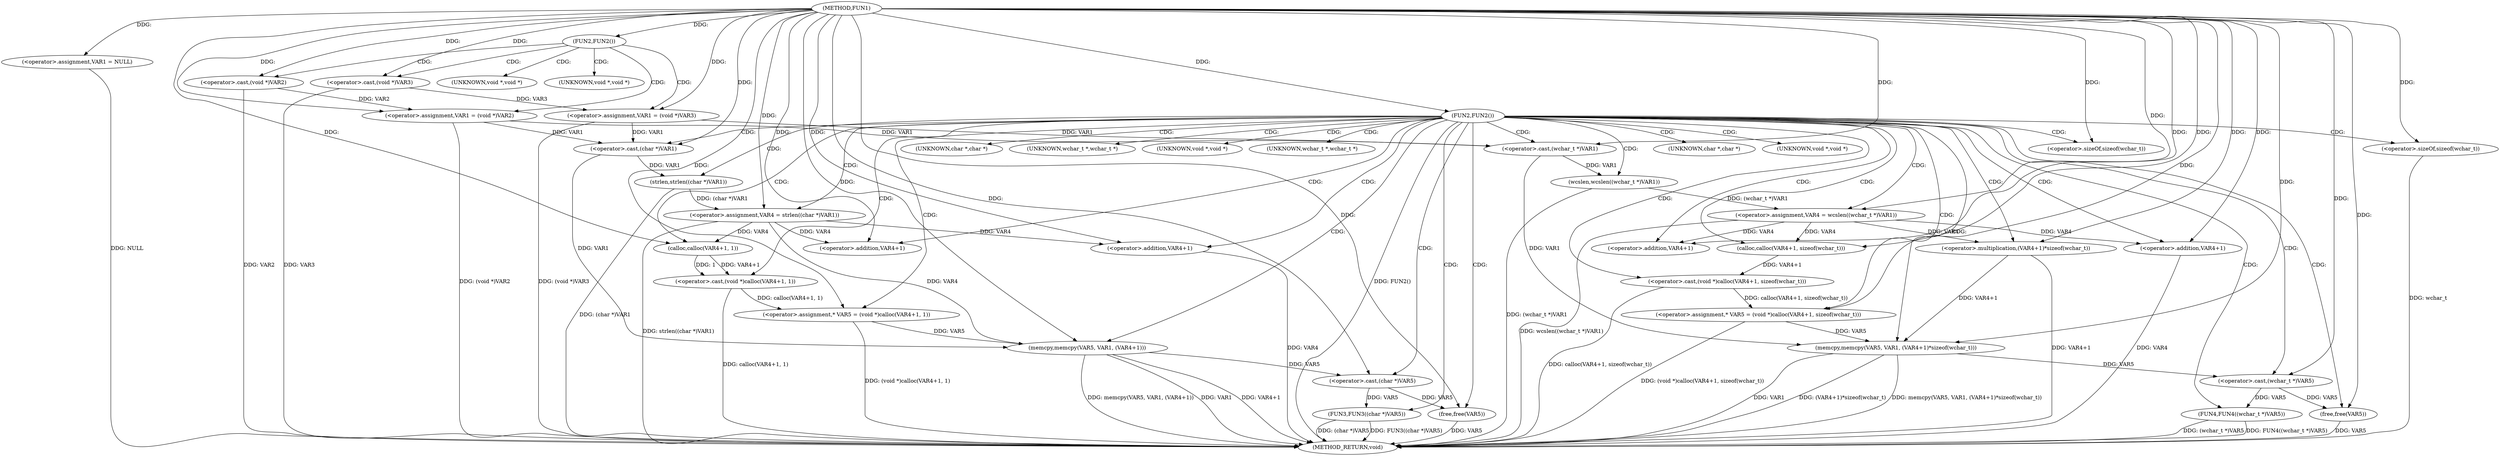 digraph FUN1 {  
"1000100" [label = "(METHOD,FUN1)" ]
"1000190" [label = "(METHOD_RETURN,void)" ]
"1000103" [label = "(<operator>.assignment,VAR1 = NULL)" ]
"1000107" [label = "(FUN2,FUN2())" ]
"1000109" [label = "(<operator>.assignment,VAR1 = (void *)VAR2)" ]
"1000111" [label = "(<operator>.cast,(void *)VAR2)" ]
"1000116" [label = "(<operator>.assignment,VAR1 = (void *)VAR3)" ]
"1000118" [label = "(<operator>.cast,(void *)VAR3)" ]
"1000122" [label = "(FUN2,FUN2())" ]
"1000126" [label = "(<operator>.assignment,VAR4 = strlen((char *)VAR1))" ]
"1000128" [label = "(strlen,strlen((char *)VAR1))" ]
"1000129" [label = "(<operator>.cast,(char *)VAR1)" ]
"1000133" [label = "(<operator>.assignment,* VAR5 = (void *)calloc(VAR4+1, 1))" ]
"1000135" [label = "(<operator>.cast,(void *)calloc(VAR4+1, 1))" ]
"1000137" [label = "(calloc,calloc(VAR4+1, 1))" ]
"1000138" [label = "(<operator>.addition,VAR4+1)" ]
"1000142" [label = "(memcpy,memcpy(VAR5, VAR1, (VAR4+1)))" ]
"1000145" [label = "(<operator>.addition,VAR4+1)" ]
"1000148" [label = "(FUN3,FUN3((char *)VAR5))" ]
"1000149" [label = "(<operator>.cast,(char *)VAR5)" ]
"1000152" [label = "(free,free(VAR5))" ]
"1000158" [label = "(<operator>.assignment,VAR4 = wcslen((wchar_t *)VAR1))" ]
"1000160" [label = "(wcslen,wcslen((wchar_t *)VAR1))" ]
"1000161" [label = "(<operator>.cast,(wchar_t *)VAR1)" ]
"1000165" [label = "(<operator>.assignment,* VAR5 = (void *)calloc(VAR4+1, sizeof(wchar_t)))" ]
"1000167" [label = "(<operator>.cast,(void *)calloc(VAR4+1, sizeof(wchar_t)))" ]
"1000169" [label = "(calloc,calloc(VAR4+1, sizeof(wchar_t)))" ]
"1000170" [label = "(<operator>.addition,VAR4+1)" ]
"1000173" [label = "(<operator>.sizeOf,sizeof(wchar_t))" ]
"1000175" [label = "(memcpy,memcpy(VAR5, VAR1, (VAR4+1)*sizeof(wchar_t)))" ]
"1000178" [label = "(<operator>.multiplication,(VAR4+1)*sizeof(wchar_t))" ]
"1000179" [label = "(<operator>.addition,VAR4+1)" ]
"1000182" [label = "(<operator>.sizeOf,sizeof(wchar_t))" ]
"1000184" [label = "(FUN4,FUN4((wchar_t *)VAR5))" ]
"1000185" [label = "(<operator>.cast,(wchar_t *)VAR5)" ]
"1000188" [label = "(free,free(VAR5))" ]
"1000112" [label = "(UNKNOWN,void *,void *)" ]
"1000119" [label = "(UNKNOWN,void *,void *)" ]
"1000130" [label = "(UNKNOWN,char *,char *)" ]
"1000136" [label = "(UNKNOWN,void *,void *)" ]
"1000150" [label = "(UNKNOWN,char *,char *)" ]
"1000162" [label = "(UNKNOWN,wchar_t *,wchar_t *)" ]
"1000168" [label = "(UNKNOWN,void *,void *)" ]
"1000186" [label = "(UNKNOWN,wchar_t *,wchar_t *)" ]
  "1000142" -> "1000190"  [ label = "DDG: memcpy(VAR5, VAR1, (VAR4+1))"] 
  "1000184" -> "1000190"  [ label = "DDG: (wchar_t *)VAR5"] 
  "1000167" -> "1000190"  [ label = "DDG: calloc(VAR4+1, sizeof(wchar_t))"] 
  "1000178" -> "1000190"  [ label = "DDG: VAR4+1"] 
  "1000103" -> "1000190"  [ label = "DDG: NULL"] 
  "1000179" -> "1000190"  [ label = "DDG: VAR4"] 
  "1000152" -> "1000190"  [ label = "DDG: VAR5"] 
  "1000116" -> "1000190"  [ label = "DDG: (void *)VAR3"] 
  "1000175" -> "1000190"  [ label = "DDG: VAR1"] 
  "1000126" -> "1000190"  [ label = "DDG: strlen((char *)VAR1)"] 
  "1000145" -> "1000190"  [ label = "DDG: VAR4"] 
  "1000175" -> "1000190"  [ label = "DDG: (VAR4+1)*sizeof(wchar_t)"] 
  "1000158" -> "1000190"  [ label = "DDG: wcslen((wchar_t *)VAR1)"] 
  "1000188" -> "1000190"  [ label = "DDG: VAR5"] 
  "1000184" -> "1000190"  [ label = "DDG: FUN4((wchar_t *)VAR5)"] 
  "1000128" -> "1000190"  [ label = "DDG: (char *)VAR1"] 
  "1000142" -> "1000190"  [ label = "DDG: VAR1"] 
  "1000165" -> "1000190"  [ label = "DDG: (void *)calloc(VAR4+1, sizeof(wchar_t))"] 
  "1000148" -> "1000190"  [ label = "DDG: (char *)VAR5"] 
  "1000148" -> "1000190"  [ label = "DDG: FUN3((char *)VAR5)"] 
  "1000133" -> "1000190"  [ label = "DDG: (void *)calloc(VAR4+1, 1)"] 
  "1000111" -> "1000190"  [ label = "DDG: VAR2"] 
  "1000118" -> "1000190"  [ label = "DDG: VAR3"] 
  "1000122" -> "1000190"  [ label = "DDG: FUN2()"] 
  "1000142" -> "1000190"  [ label = "DDG: VAR4+1"] 
  "1000182" -> "1000190"  [ label = "DDG: wchar_t"] 
  "1000109" -> "1000190"  [ label = "DDG: (void *)VAR2"] 
  "1000160" -> "1000190"  [ label = "DDG: (wchar_t *)VAR1"] 
  "1000135" -> "1000190"  [ label = "DDG: calloc(VAR4+1, 1)"] 
  "1000175" -> "1000190"  [ label = "DDG: memcpy(VAR5, VAR1, (VAR4+1)*sizeof(wchar_t))"] 
  "1000100" -> "1000103"  [ label = "DDG: "] 
  "1000100" -> "1000107"  [ label = "DDG: "] 
  "1000111" -> "1000109"  [ label = "DDG: VAR2"] 
  "1000100" -> "1000109"  [ label = "DDG: "] 
  "1000100" -> "1000111"  [ label = "DDG: "] 
  "1000118" -> "1000116"  [ label = "DDG: VAR3"] 
  "1000100" -> "1000116"  [ label = "DDG: "] 
  "1000100" -> "1000118"  [ label = "DDG: "] 
  "1000100" -> "1000122"  [ label = "DDG: "] 
  "1000128" -> "1000126"  [ label = "DDG: (char *)VAR1"] 
  "1000100" -> "1000126"  [ label = "DDG: "] 
  "1000129" -> "1000128"  [ label = "DDG: VAR1"] 
  "1000116" -> "1000129"  [ label = "DDG: VAR1"] 
  "1000109" -> "1000129"  [ label = "DDG: VAR1"] 
  "1000100" -> "1000129"  [ label = "DDG: "] 
  "1000135" -> "1000133"  [ label = "DDG: calloc(VAR4+1, 1)"] 
  "1000100" -> "1000133"  [ label = "DDG: "] 
  "1000137" -> "1000135"  [ label = "DDG: VAR4+1"] 
  "1000137" -> "1000135"  [ label = "DDG: 1"] 
  "1000126" -> "1000137"  [ label = "DDG: VAR4"] 
  "1000100" -> "1000137"  [ label = "DDG: "] 
  "1000126" -> "1000138"  [ label = "DDG: VAR4"] 
  "1000100" -> "1000138"  [ label = "DDG: "] 
  "1000133" -> "1000142"  [ label = "DDG: VAR5"] 
  "1000100" -> "1000142"  [ label = "DDG: "] 
  "1000129" -> "1000142"  [ label = "DDG: VAR1"] 
  "1000126" -> "1000142"  [ label = "DDG: VAR4"] 
  "1000100" -> "1000145"  [ label = "DDG: "] 
  "1000126" -> "1000145"  [ label = "DDG: VAR4"] 
  "1000149" -> "1000148"  [ label = "DDG: VAR5"] 
  "1000142" -> "1000149"  [ label = "DDG: VAR5"] 
  "1000100" -> "1000149"  [ label = "DDG: "] 
  "1000149" -> "1000152"  [ label = "DDG: VAR5"] 
  "1000100" -> "1000152"  [ label = "DDG: "] 
  "1000160" -> "1000158"  [ label = "DDG: (wchar_t *)VAR1"] 
  "1000100" -> "1000158"  [ label = "DDG: "] 
  "1000161" -> "1000160"  [ label = "DDG: VAR1"] 
  "1000116" -> "1000161"  [ label = "DDG: VAR1"] 
  "1000109" -> "1000161"  [ label = "DDG: VAR1"] 
  "1000100" -> "1000161"  [ label = "DDG: "] 
  "1000167" -> "1000165"  [ label = "DDG: calloc(VAR4+1, sizeof(wchar_t))"] 
  "1000100" -> "1000165"  [ label = "DDG: "] 
  "1000169" -> "1000167"  [ label = "DDG: VAR4+1"] 
  "1000158" -> "1000169"  [ label = "DDG: VAR4"] 
  "1000100" -> "1000169"  [ label = "DDG: "] 
  "1000158" -> "1000170"  [ label = "DDG: VAR4"] 
  "1000100" -> "1000170"  [ label = "DDG: "] 
  "1000100" -> "1000173"  [ label = "DDG: "] 
  "1000165" -> "1000175"  [ label = "DDG: VAR5"] 
  "1000100" -> "1000175"  [ label = "DDG: "] 
  "1000161" -> "1000175"  [ label = "DDG: VAR1"] 
  "1000178" -> "1000175"  [ label = "DDG: VAR4+1"] 
  "1000100" -> "1000178"  [ label = "DDG: "] 
  "1000158" -> "1000178"  [ label = "DDG: VAR4"] 
  "1000100" -> "1000179"  [ label = "DDG: "] 
  "1000158" -> "1000179"  [ label = "DDG: VAR4"] 
  "1000100" -> "1000182"  [ label = "DDG: "] 
  "1000185" -> "1000184"  [ label = "DDG: VAR5"] 
  "1000175" -> "1000185"  [ label = "DDG: VAR5"] 
  "1000100" -> "1000185"  [ label = "DDG: "] 
  "1000185" -> "1000188"  [ label = "DDG: VAR5"] 
  "1000100" -> "1000188"  [ label = "DDG: "] 
  "1000107" -> "1000109"  [ label = "CDG: "] 
  "1000107" -> "1000119"  [ label = "CDG: "] 
  "1000107" -> "1000118"  [ label = "CDG: "] 
  "1000107" -> "1000112"  [ label = "CDG: "] 
  "1000107" -> "1000116"  [ label = "CDG: "] 
  "1000107" -> "1000111"  [ label = "CDG: "] 
  "1000122" -> "1000142"  [ label = "CDG: "] 
  "1000122" -> "1000128"  [ label = "CDG: "] 
  "1000122" -> "1000161"  [ label = "CDG: "] 
  "1000122" -> "1000182"  [ label = "CDG: "] 
  "1000122" -> "1000152"  [ label = "CDG: "] 
  "1000122" -> "1000186"  [ label = "CDG: "] 
  "1000122" -> "1000150"  [ label = "CDG: "] 
  "1000122" -> "1000135"  [ label = "CDG: "] 
  "1000122" -> "1000148"  [ label = "CDG: "] 
  "1000122" -> "1000133"  [ label = "CDG: "] 
  "1000122" -> "1000136"  [ label = "CDG: "] 
  "1000122" -> "1000165"  [ label = "CDG: "] 
  "1000122" -> "1000149"  [ label = "CDG: "] 
  "1000122" -> "1000169"  [ label = "CDG: "] 
  "1000122" -> "1000168"  [ label = "CDG: "] 
  "1000122" -> "1000178"  [ label = "CDG: "] 
  "1000122" -> "1000188"  [ label = "CDG: "] 
  "1000122" -> "1000167"  [ label = "CDG: "] 
  "1000122" -> "1000173"  [ label = "CDG: "] 
  "1000122" -> "1000158"  [ label = "CDG: "] 
  "1000122" -> "1000175"  [ label = "CDG: "] 
  "1000122" -> "1000126"  [ label = "CDG: "] 
  "1000122" -> "1000137"  [ label = "CDG: "] 
  "1000122" -> "1000129"  [ label = "CDG: "] 
  "1000122" -> "1000145"  [ label = "CDG: "] 
  "1000122" -> "1000160"  [ label = "CDG: "] 
  "1000122" -> "1000170"  [ label = "CDG: "] 
  "1000122" -> "1000179"  [ label = "CDG: "] 
  "1000122" -> "1000184"  [ label = "CDG: "] 
  "1000122" -> "1000130"  [ label = "CDG: "] 
  "1000122" -> "1000162"  [ label = "CDG: "] 
  "1000122" -> "1000138"  [ label = "CDG: "] 
  "1000122" -> "1000185"  [ label = "CDG: "] 
}

